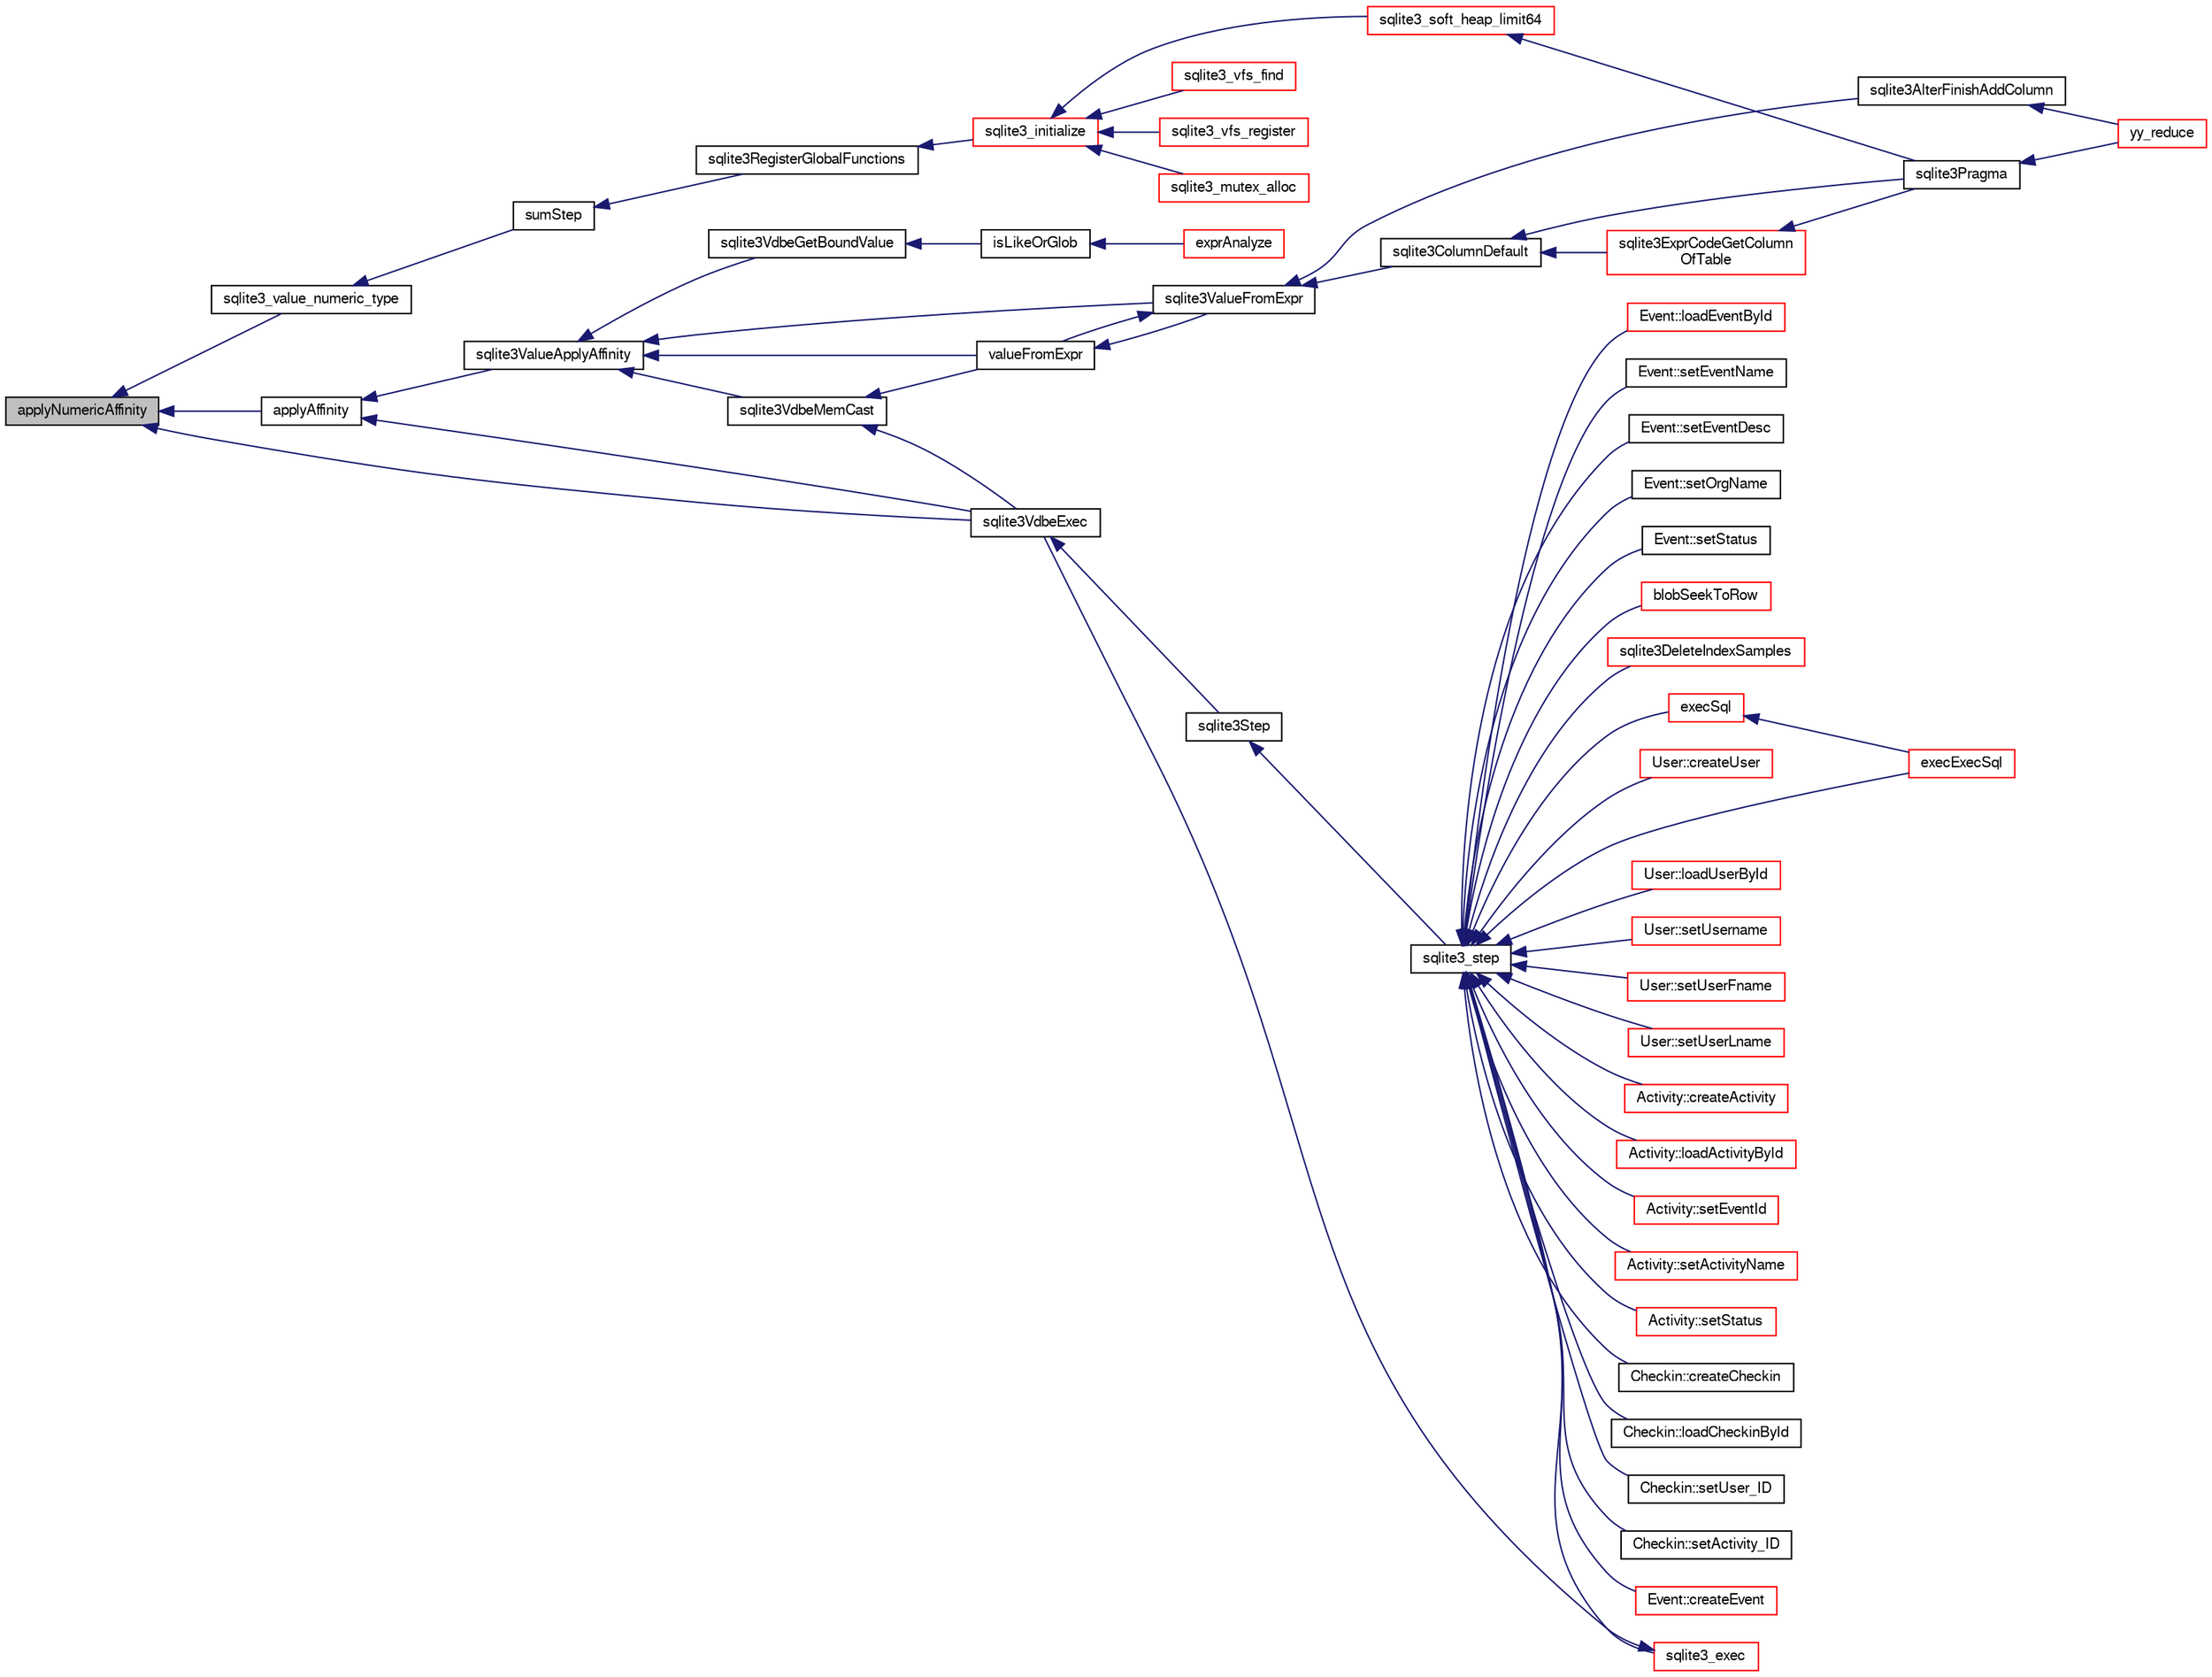 digraph "applyNumericAffinity"
{
  edge [fontname="FreeSans",fontsize="10",labelfontname="FreeSans",labelfontsize="10"];
  node [fontname="FreeSans",fontsize="10",shape=record];
  rankdir="LR";
  Node11954 [label="applyNumericAffinity",height=0.2,width=0.4,color="black", fillcolor="grey75", style="filled", fontcolor="black"];
  Node11954 -> Node11955 [dir="back",color="midnightblue",fontsize="10",style="solid",fontname="FreeSans"];
  Node11955 [label="applyAffinity",height=0.2,width=0.4,color="black", fillcolor="white", style="filled",URL="$sqlite3_8c.html#a9ed2c1bcefa8734a1c341ba28a785486"];
  Node11955 -> Node11956 [dir="back",color="midnightblue",fontsize="10",style="solid",fontname="FreeSans"];
  Node11956 [label="sqlite3ValueApplyAffinity",height=0.2,width=0.4,color="black", fillcolor="white", style="filled",URL="$sqlite3_8c.html#a535535f08aaaba2ebdf49ada6aca6fac"];
  Node11956 -> Node11957 [dir="back",color="midnightblue",fontsize="10",style="solid",fontname="FreeSans"];
  Node11957 [label="sqlite3VdbeMemCast",height=0.2,width=0.4,color="black", fillcolor="white", style="filled",URL="$sqlite3_8c.html#a2e5bfc1911e317ae456d2cea24c2a0d5"];
  Node11957 -> Node11958 [dir="back",color="midnightblue",fontsize="10",style="solid",fontname="FreeSans"];
  Node11958 [label="valueFromExpr",height=0.2,width=0.4,color="black", fillcolor="white", style="filled",URL="$sqlite3_8c.html#a08f91b27c0189e8b5bcdea6537466b7c"];
  Node11958 -> Node11959 [dir="back",color="midnightblue",fontsize="10",style="solid",fontname="FreeSans"];
  Node11959 [label="sqlite3ValueFromExpr",height=0.2,width=0.4,color="black", fillcolor="white", style="filled",URL="$sqlite3_8c.html#af103c812684544760641a1cd4d9745df"];
  Node11959 -> Node11958 [dir="back",color="midnightblue",fontsize="10",style="solid",fontname="FreeSans"];
  Node11959 -> Node11960 [dir="back",color="midnightblue",fontsize="10",style="solid",fontname="FreeSans"];
  Node11960 [label="sqlite3AlterFinishAddColumn",height=0.2,width=0.4,color="black", fillcolor="white", style="filled",URL="$sqlite3_8c.html#a392e1e5be904b01216faae16a77c2c31"];
  Node11960 -> Node11961 [dir="back",color="midnightblue",fontsize="10",style="solid",fontname="FreeSans"];
  Node11961 [label="yy_reduce",height=0.2,width=0.4,color="red", fillcolor="white", style="filled",URL="$sqlite3_8c.html#a7c419a9b25711c666a9a2449ef377f14"];
  Node11959 -> Node11963 [dir="back",color="midnightblue",fontsize="10",style="solid",fontname="FreeSans"];
  Node11963 [label="sqlite3ColumnDefault",height=0.2,width=0.4,color="black", fillcolor="white", style="filled",URL="$sqlite3_8c.html#a59f47949957801afdf53735549eacc7d"];
  Node11963 -> Node11964 [dir="back",color="midnightblue",fontsize="10",style="solid",fontname="FreeSans"];
  Node11964 [label="sqlite3ExprCodeGetColumn\lOfTable",height=0.2,width=0.4,color="red", fillcolor="white", style="filled",URL="$sqlite3_8c.html#aef676ae689397d0e050eb0a360c32315"];
  Node11964 -> Node11998 [dir="back",color="midnightblue",fontsize="10",style="solid",fontname="FreeSans"];
  Node11998 [label="sqlite3Pragma",height=0.2,width=0.4,color="black", fillcolor="white", style="filled",URL="$sqlite3_8c.html#a111391370f58f8e6a6eca51fd34d62ed"];
  Node11998 -> Node11961 [dir="back",color="midnightblue",fontsize="10",style="solid",fontname="FreeSans"];
  Node11963 -> Node11998 [dir="back",color="midnightblue",fontsize="10",style="solid",fontname="FreeSans"];
  Node11957 -> Node12038 [dir="back",color="midnightblue",fontsize="10",style="solid",fontname="FreeSans"];
  Node12038 [label="sqlite3VdbeExec",height=0.2,width=0.4,color="black", fillcolor="white", style="filled",URL="$sqlite3_8c.html#a8ce40a614bdc56719c4d642b1e4dfb21"];
  Node12038 -> Node12039 [dir="back",color="midnightblue",fontsize="10",style="solid",fontname="FreeSans"];
  Node12039 [label="sqlite3Step",height=0.2,width=0.4,color="black", fillcolor="white", style="filled",URL="$sqlite3_8c.html#a3f2872e873e2758a4beedad1d5113554"];
  Node12039 -> Node12040 [dir="back",color="midnightblue",fontsize="10",style="solid",fontname="FreeSans"];
  Node12040 [label="sqlite3_step",height=0.2,width=0.4,color="black", fillcolor="white", style="filled",URL="$sqlite3_8h.html#ac1e491ce36b7471eb28387f7d3c74334"];
  Node12040 -> Node12041 [dir="back",color="midnightblue",fontsize="10",style="solid",fontname="FreeSans"];
  Node12041 [label="Activity::createActivity",height=0.2,width=0.4,color="red", fillcolor="white", style="filled",URL="$classActivity.html#a813cc5e52c14ab49b39014c134e3425b"];
  Node12040 -> Node12044 [dir="back",color="midnightblue",fontsize="10",style="solid",fontname="FreeSans"];
  Node12044 [label="Activity::loadActivityById",height=0.2,width=0.4,color="red", fillcolor="white", style="filled",URL="$classActivity.html#abe4ffb4f08a47212ebf9013259d9e7fd"];
  Node12040 -> Node12046 [dir="back",color="midnightblue",fontsize="10",style="solid",fontname="FreeSans"];
  Node12046 [label="Activity::setEventId",height=0.2,width=0.4,color="red", fillcolor="white", style="filled",URL="$classActivity.html#adb1d0fd0d08f473e068f0a4086bfa9ca"];
  Node12040 -> Node12047 [dir="back",color="midnightblue",fontsize="10",style="solid",fontname="FreeSans"];
  Node12047 [label="Activity::setActivityName",height=0.2,width=0.4,color="red", fillcolor="white", style="filled",URL="$classActivity.html#a62dc3737b33915a36086f9dd26d16a81"];
  Node12040 -> Node12048 [dir="back",color="midnightblue",fontsize="10",style="solid",fontname="FreeSans"];
  Node12048 [label="Activity::setStatus",height=0.2,width=0.4,color="red", fillcolor="white", style="filled",URL="$classActivity.html#af618135a7738f4d2a7ee147a8ef912ea"];
  Node12040 -> Node12049 [dir="back",color="midnightblue",fontsize="10",style="solid",fontname="FreeSans"];
  Node12049 [label="Checkin::createCheckin",height=0.2,width=0.4,color="black", fillcolor="white", style="filled",URL="$classCheckin.html#a4e40acdf7fff0e607f6de4f24f3a163c"];
  Node12040 -> Node12050 [dir="back",color="midnightblue",fontsize="10",style="solid",fontname="FreeSans"];
  Node12050 [label="Checkin::loadCheckinById",height=0.2,width=0.4,color="black", fillcolor="white", style="filled",URL="$classCheckin.html#a3461f70ea6c68475225f2a07f78a21e0"];
  Node12040 -> Node12051 [dir="back",color="midnightblue",fontsize="10",style="solid",fontname="FreeSans"];
  Node12051 [label="Checkin::setUser_ID",height=0.2,width=0.4,color="black", fillcolor="white", style="filled",URL="$classCheckin.html#a76ab640f4f912876dbebf183db5359c6"];
  Node12040 -> Node12052 [dir="back",color="midnightblue",fontsize="10",style="solid",fontname="FreeSans"];
  Node12052 [label="Checkin::setActivity_ID",height=0.2,width=0.4,color="black", fillcolor="white", style="filled",URL="$classCheckin.html#ab2ff3ec2604ec73a42af25874a00b232"];
  Node12040 -> Node12053 [dir="back",color="midnightblue",fontsize="10",style="solid",fontname="FreeSans"];
  Node12053 [label="Event::createEvent",height=0.2,width=0.4,color="red", fillcolor="white", style="filled",URL="$classEvent.html#a77adb9f4a46ffb32c2d931f0691f5903"];
  Node12040 -> Node12054 [dir="back",color="midnightblue",fontsize="10",style="solid",fontname="FreeSans"];
  Node12054 [label="Event::loadEventById",height=0.2,width=0.4,color="red", fillcolor="white", style="filled",URL="$classEvent.html#afa66cea33f722dbeecb69cc98fdea055"];
  Node12040 -> Node12055 [dir="back",color="midnightblue",fontsize="10",style="solid",fontname="FreeSans"];
  Node12055 [label="Event::setEventName",height=0.2,width=0.4,color="black", fillcolor="white", style="filled",URL="$classEvent.html#a10596b6ca077df05184e30d62b08729d"];
  Node12040 -> Node12056 [dir="back",color="midnightblue",fontsize="10",style="solid",fontname="FreeSans"];
  Node12056 [label="Event::setEventDesc",height=0.2,width=0.4,color="black", fillcolor="white", style="filled",URL="$classEvent.html#ae36b8377dcae792f1c5c4726024c981b"];
  Node12040 -> Node12057 [dir="back",color="midnightblue",fontsize="10",style="solid",fontname="FreeSans"];
  Node12057 [label="Event::setOrgName",height=0.2,width=0.4,color="black", fillcolor="white", style="filled",URL="$classEvent.html#a19aac0f776bd764563a54977656cf680"];
  Node12040 -> Node12058 [dir="back",color="midnightblue",fontsize="10",style="solid",fontname="FreeSans"];
  Node12058 [label="Event::setStatus",height=0.2,width=0.4,color="black", fillcolor="white", style="filled",URL="$classEvent.html#ab0a6b9285af0f4172eb841e2b80f8972"];
  Node12040 -> Node12059 [dir="back",color="midnightblue",fontsize="10",style="solid",fontname="FreeSans"];
  Node12059 [label="blobSeekToRow",height=0.2,width=0.4,color="red", fillcolor="white", style="filled",URL="$sqlite3_8c.html#afff57e13332b98c8a44a7cebe38962ab"];
  Node12040 -> Node12062 [dir="back",color="midnightblue",fontsize="10",style="solid",fontname="FreeSans"];
  Node12062 [label="sqlite3DeleteIndexSamples",height=0.2,width=0.4,color="red", fillcolor="white", style="filled",URL="$sqlite3_8c.html#aaeda0302fbf61397ec009f65bed047ef"];
  Node12040 -> Node12157 [dir="back",color="midnightblue",fontsize="10",style="solid",fontname="FreeSans"];
  Node12157 [label="sqlite3_exec",height=0.2,width=0.4,color="red", fillcolor="white", style="filled",URL="$sqlite3_8h.html#a97487ec8150e0bcc8fa392ab8f0e24db"];
  Node12157 -> Node12038 [dir="back",color="midnightblue",fontsize="10",style="solid",fontname="FreeSans"];
  Node12040 -> Node12148 [dir="back",color="midnightblue",fontsize="10",style="solid",fontname="FreeSans"];
  Node12148 [label="execSql",height=0.2,width=0.4,color="red", fillcolor="white", style="filled",URL="$sqlite3_8c.html#a7d16651b98a110662f4c265eff0246cb"];
  Node12148 -> Node12149 [dir="back",color="midnightblue",fontsize="10",style="solid",fontname="FreeSans"];
  Node12149 [label="execExecSql",height=0.2,width=0.4,color="red", fillcolor="white", style="filled",URL="$sqlite3_8c.html#ac1be09a6c047f21133d16378d301e0d4"];
  Node12040 -> Node12149 [dir="back",color="midnightblue",fontsize="10",style="solid",fontname="FreeSans"];
  Node12040 -> Node12151 [dir="back",color="midnightblue",fontsize="10",style="solid",fontname="FreeSans"];
  Node12151 [label="User::createUser",height=0.2,width=0.4,color="red", fillcolor="white", style="filled",URL="$classUser.html#a22ed673939e8cc0a136130b809bba513"];
  Node12040 -> Node12152 [dir="back",color="midnightblue",fontsize="10",style="solid",fontname="FreeSans"];
  Node12152 [label="User::loadUserById",height=0.2,width=0.4,color="red", fillcolor="white", style="filled",URL="$classUser.html#a863377665b7fb83c5547dcf9727f5092"];
  Node12040 -> Node12153 [dir="back",color="midnightblue",fontsize="10",style="solid",fontname="FreeSans"];
  Node12153 [label="User::setUsername",height=0.2,width=0.4,color="red", fillcolor="white", style="filled",URL="$classUser.html#aa0497022a136cb78de785b0a39ae60b1"];
  Node12040 -> Node12154 [dir="back",color="midnightblue",fontsize="10",style="solid",fontname="FreeSans"];
  Node12154 [label="User::setUserFname",height=0.2,width=0.4,color="red", fillcolor="white", style="filled",URL="$classUser.html#a72657eb55cd0ca437b4841a43f19912f"];
  Node12040 -> Node12155 [dir="back",color="midnightblue",fontsize="10",style="solid",fontname="FreeSans"];
  Node12155 [label="User::setUserLname",height=0.2,width=0.4,color="red", fillcolor="white", style="filled",URL="$classUser.html#aa25973387e5afe1aa6f60dd6545e33b5"];
  Node11956 -> Node11958 [dir="back",color="midnightblue",fontsize="10",style="solid",fontname="FreeSans"];
  Node11956 -> Node11959 [dir="back",color="midnightblue",fontsize="10",style="solid",fontname="FreeSans"];
  Node11956 -> Node12225 [dir="back",color="midnightblue",fontsize="10",style="solid",fontname="FreeSans"];
  Node12225 [label="sqlite3VdbeGetBoundValue",height=0.2,width=0.4,color="black", fillcolor="white", style="filled",URL="$sqlite3_8c.html#a4a816e353a950be4e752c157eb7437b5"];
  Node12225 -> Node12025 [dir="back",color="midnightblue",fontsize="10",style="solid",fontname="FreeSans"];
  Node12025 [label="isLikeOrGlob",height=0.2,width=0.4,color="black", fillcolor="white", style="filled",URL="$sqlite3_8c.html#a6c38e495198bf8976f68d1a6ebd74a50"];
  Node12025 -> Node12026 [dir="back",color="midnightblue",fontsize="10",style="solid",fontname="FreeSans"];
  Node12026 [label="exprAnalyze",height=0.2,width=0.4,color="red", fillcolor="white", style="filled",URL="$sqlite3_8c.html#acb10e48c9a4184a4edd9bfd5b14ad0b7"];
  Node11955 -> Node12038 [dir="back",color="midnightblue",fontsize="10",style="solid",fontname="FreeSans"];
  Node11954 -> Node12226 [dir="back",color="midnightblue",fontsize="10",style="solid",fontname="FreeSans"];
  Node12226 [label="sqlite3_value_numeric_type",height=0.2,width=0.4,color="black", fillcolor="white", style="filled",URL="$sqlite3_8h.html#a27ddcc00adc41cc2b4c30a88958acd9a"];
  Node12226 -> Node12227 [dir="back",color="midnightblue",fontsize="10",style="solid",fontname="FreeSans"];
  Node12227 [label="sumStep",height=0.2,width=0.4,color="black", fillcolor="white", style="filled",URL="$sqlite3_8c.html#a357caed2b7201c57a80525a53e3c7487"];
  Node12227 -> Node12228 [dir="back",color="midnightblue",fontsize="10",style="solid",fontname="FreeSans"];
  Node12228 [label="sqlite3RegisterGlobalFunctions",height=0.2,width=0.4,color="black", fillcolor="white", style="filled",URL="$sqlite3_8c.html#a9f75bd111010f29e1b8d74344473c4ec"];
  Node12228 -> Node12229 [dir="back",color="midnightblue",fontsize="10",style="solid",fontname="FreeSans"];
  Node12229 [label="sqlite3_initialize",height=0.2,width=0.4,color="red", fillcolor="white", style="filled",URL="$sqlite3_8h.html#ab0c0ee2d5d4cf8b28e9572296a8861df"];
  Node12229 -> Node12230 [dir="back",color="midnightblue",fontsize="10",style="solid",fontname="FreeSans"];
  Node12230 [label="sqlite3_vfs_find",height=0.2,width=0.4,color="red", fillcolor="white", style="filled",URL="$sqlite3_8h.html#ac201a26de3dfa1d6deb8069eb8d95627"];
  Node12229 -> Node12378 [dir="back",color="midnightblue",fontsize="10",style="solid",fontname="FreeSans"];
  Node12378 [label="sqlite3_vfs_register",height=0.2,width=0.4,color="red", fillcolor="white", style="filled",URL="$sqlite3_8h.html#a7184b289ccd4c4c7200589137d88c4ae"];
  Node12229 -> Node12381 [dir="back",color="midnightblue",fontsize="10",style="solid",fontname="FreeSans"];
  Node12381 [label="sqlite3_mutex_alloc",height=0.2,width=0.4,color="red", fillcolor="white", style="filled",URL="$sqlite3_8h.html#aa3f89418cd18e99596435c958b29b650"];
  Node12229 -> Node12448 [dir="back",color="midnightblue",fontsize="10",style="solid",fontname="FreeSans"];
  Node12448 [label="sqlite3_soft_heap_limit64",height=0.2,width=0.4,color="red", fillcolor="white", style="filled",URL="$sqlite3_8h.html#ab37b3a4d1652e3acb2c43d1252e6b852"];
  Node12448 -> Node11998 [dir="back",color="midnightblue",fontsize="10",style="solid",fontname="FreeSans"];
  Node11954 -> Node12038 [dir="back",color="midnightblue",fontsize="10",style="solid",fontname="FreeSans"];
}
